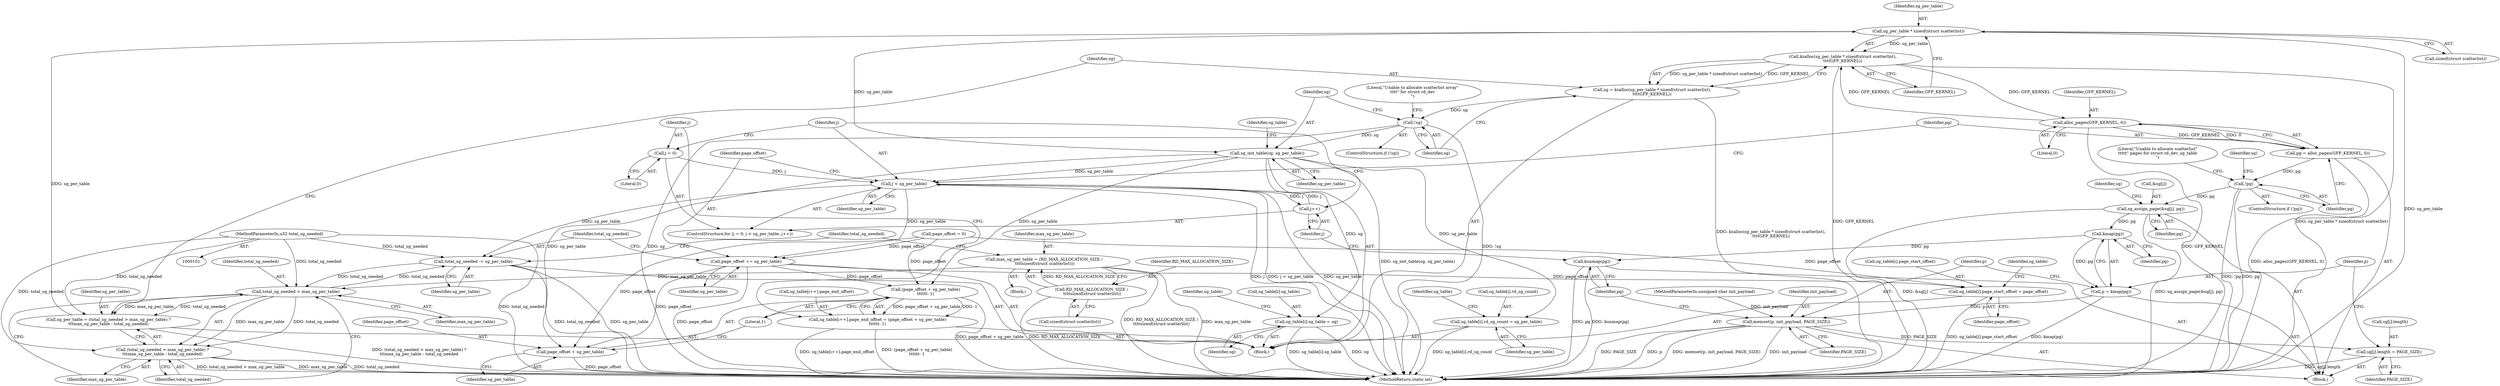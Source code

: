 digraph "0_linux_4442dc8a92b8f9ad8ee9e7f8438f4c04c03a22dc@API" {
"1000141" [label="(Call,sg_per_table * sizeof(struct scatterlist))"];
"1000130" [label="(Call,sg_per_table = (total_sg_needed > max_sg_per_table) ?\n\t\t\tmax_sg_per_table : total_sg_needed)"];
"1000133" [label="(Call,total_sg_needed > max_sg_per_table)"];
"1000241" [label="(Call,total_sg_needed -= sg_per_table)"];
"1000195" [label="(Call,j < sg_per_table)"];
"1000198" [label="(Call,j++)"];
"1000192" [label="(Call,j = 0)"];
"1000155" [label="(Call,sg_init_table(sg, sg_per_table))"];
"1000147" [label="(Call,!sg)"];
"1000138" [label="(Call,sg = kzalloc(sg_per_table * sizeof(struct scatterlist),\n\t\t\t\tGFP_KERNEL))"];
"1000140" [label="(Call,kzalloc(sg_per_table * sizeof(struct scatterlist),\n\t\t\t\tGFP_KERNEL))"];
"1000141" [label="(Call,sg_per_table * sizeof(struct scatterlist))"];
"1000203" [label="(Call,alloc_pages(GFP_KERNEL, 0))"];
"1000104" [label="(MethodParameterIn,u32 total_sg_needed)"];
"1000118" [label="(Call,max_sg_per_table = (RD_MAX_ALLOCATION_SIZE /\n \t\t\t\tsizeof(struct scatterlist)))"];
"1000120" [label="(Call,RD_MAX_ALLOCATION_SIZE /\n \t\t\t\tsizeof(struct scatterlist))"];
"1000158" [label="(Call,sg_table[i].sg_table = sg)"];
"1000165" [label="(Call,sg_table[i].rd_sg_count = sg_per_table)"];
"1000186" [label="(Call,(page_offset + sg_per_table)\n\t\t\t\t\t\t- 1)"];
"1000179" [label="(Call,sg_table[i++].page_end_offset = (page_offset + sg_per_table)\n\t\t\t\t\t\t- 1)"];
"1000187" [label="(Call,page_offset + sg_per_table)"];
"1000238" [label="(Call,page_offset += sg_per_table)"];
"1000172" [label="(Call,sg_table[i].page_start_offset = page_offset)"];
"1000132" [label="(Call,(total_sg_needed > max_sg_per_table) ?\n\t\t\tmax_sg_per_table : total_sg_needed)"];
"1000201" [label="(Call,pg = alloc_pages(GFP_KERNEL, 0))"];
"1000207" [label="(Call,!pg)"];
"1000215" [label="(Call,sg_assign_page(&sg[j], pg))"];
"1000230" [label="(Call,kmap(pg))"];
"1000228" [label="(Call,p = kmap(pg))"];
"1000232" [label="(Call,memset(p, init_payload, PAGE_SIZE))"];
"1000221" [label="(Call,sg[j].length = PAGE_SIZE)"];
"1000236" [label="(Call,kunmap(pg))"];
"1000173" [label="(Call,sg_table[i].page_start_offset)"];
"1000179" [label="(Call,sg_table[i++].page_end_offset = (page_offset + sg_per_table)\n\t\t\t\t\t\t- 1)"];
"1000168" [label="(Identifier,sg_table)"];
"1000137" [label="(Identifier,total_sg_needed)"];
"1000159" [label="(Call,sg_table[i].sg_table)"];
"1000141" [label="(Call,sg_per_table * sizeof(struct scatterlist))"];
"1000143" [label="(Call,sizeof(struct scatterlist))"];
"1000191" [label="(ControlStructure,for (j = 0; j < sg_per_table; j++))"];
"1000156" [label="(Identifier,sg)"];
"1000140" [label="(Call,kzalloc(sg_per_table * sizeof(struct scatterlist),\n\t\t\t\tGFP_KERNEL))"];
"1000130" [label="(Call,sg_per_table = (total_sg_needed > max_sg_per_table) ?\n\t\t\tmax_sg_per_table : total_sg_needed)"];
"1000220" [label="(Identifier,pg)"];
"1000206" [label="(ControlStructure,if (!pg))"];
"1000187" [label="(Call,page_offset + sg_per_table)"];
"1000196" [label="(Identifier,j)"];
"1000230" [label="(Call,kmap(pg))"];
"1000157" [label="(Identifier,sg_per_table)"];
"1000139" [label="(Identifier,sg)"];
"1000147" [label="(Call,!sg)"];
"1000211" [label="(Literal,\"Unable to allocate scatterlist\"\n\t\t\t\t\t\" pages for struct rd_dev_sg_table\n\")"];
"1000178" [label="(Identifier,page_offset)"];
"1000129" [label="(Block,)"];
"1000199" [label="(Identifier,j)"];
"1000193" [label="(Identifier,j)"];
"1000207" [label="(Call,!pg)"];
"1000131" [label="(Identifier,sg_per_table)"];
"1000242" [label="(Identifier,total_sg_needed)"];
"1000221" [label="(Call,sg[j].length = PAGE_SIZE)"];
"1000120" [label="(Call,RD_MAX_ALLOCATION_SIZE /\n \t\t\t\tsizeof(struct scatterlist))"];
"1000175" [label="(Identifier,sg_table)"];
"1000106" [label="(Block,)"];
"1000194" [label="(Literal,0)"];
"1000171" [label="(Identifier,sg_per_table)"];
"1000190" [label="(Literal,1)"];
"1000231" [label="(Identifier,pg)"];
"1000134" [label="(Identifier,total_sg_needed)"];
"1000128" [label="(Identifier,total_sg_needed)"];
"1000234" [label="(Identifier,init_payload)"];
"1000192" [label="(Call,j = 0)"];
"1000202" [label="(Identifier,pg)"];
"1000229" [label="(Identifier,p)"];
"1000186" [label="(Call,(page_offset + sg_per_table)\n\t\t\t\t\t\t- 1)"];
"1000119" [label="(Identifier,max_sg_per_table)"];
"1000215" [label="(Call,sg_assign_page(&sg[j], pg))"];
"1000241" [label="(Call,total_sg_needed -= sg_per_table)"];
"1000236" [label="(Call,kunmap(pg))"];
"1000148" [label="(Identifier,sg)"];
"1000208" [label="(Identifier,pg)"];
"1000232" [label="(Call,memset(p, init_payload, PAGE_SIZE))"];
"1000138" [label="(Call,sg = kzalloc(sg_per_table * sizeof(struct scatterlist),\n\t\t\t\tGFP_KERNEL))"];
"1000145" [label="(Identifier,GFP_KERNEL)"];
"1000243" [label="(Identifier,sg_per_table)"];
"1000233" [label="(Identifier,p)"];
"1000151" [label="(Literal,\"Unable to allocate scatterlist array\"\n\t\t\t\t\" for struct rd_dev\n\")"];
"1000237" [label="(Identifier,pg)"];
"1000118" [label="(Call,max_sg_per_table = (RD_MAX_ALLOCATION_SIZE /\n \t\t\t\tsizeof(struct scatterlist)))"];
"1000189" [label="(Identifier,sg_per_table)"];
"1000201" [label="(Call,pg = alloc_pages(GFP_KERNEL, 0))"];
"1000136" [label="(Identifier,max_sg_per_table)"];
"1000132" [label="(Call,(total_sg_needed > max_sg_per_table) ?\n\t\t\tmax_sg_per_table : total_sg_needed)"];
"1000166" [label="(Call,sg_table[i].rd_sg_count)"];
"1000135" [label="(Identifier,max_sg_per_table)"];
"1000240" [label="(Identifier,sg_per_table)"];
"1000113" [label="(Call,page_offset = 0)"];
"1000122" [label="(Call,sizeof(struct scatterlist))"];
"1000105" [label="(MethodParameterIn,unsigned char init_payload)"];
"1000246" [label="(MethodReturn,static int)"];
"1000133" [label="(Call,total_sg_needed > max_sg_per_table)"];
"1000238" [label="(Call,page_offset += sg_per_table)"];
"1000164" [label="(Identifier,sg)"];
"1000180" [label="(Call,sg_table[i++].page_end_offset)"];
"1000146" [label="(ControlStructure,if (!sg))"];
"1000205" [label="(Literal,0)"];
"1000161" [label="(Identifier,sg_table)"];
"1000204" [label="(Identifier,GFP_KERNEL)"];
"1000235" [label="(Identifier,PAGE_SIZE)"];
"1000104" [label="(MethodParameterIn,u32 total_sg_needed)"];
"1000203" [label="(Call,alloc_pages(GFP_KERNEL, 0))"];
"1000172" [label="(Call,sg_table[i].page_start_offset = page_offset)"];
"1000155" [label="(Call,sg_init_table(sg, sg_per_table))"];
"1000198" [label="(Call,j++)"];
"1000224" [label="(Identifier,sg)"];
"1000121" [label="(Identifier,RD_MAX_ALLOCATION_SIZE)"];
"1000195" [label="(Call,j < sg_per_table)"];
"1000239" [label="(Identifier,page_offset)"];
"1000165" [label="(Call,sg_table[i].rd_sg_count = sg_per_table)"];
"1000188" [label="(Identifier,page_offset)"];
"1000222" [label="(Call,sg[j].length)"];
"1000158" [label="(Call,sg_table[i].sg_table = sg)"];
"1000200" [label="(Block,)"];
"1000218" [label="(Identifier,sg)"];
"1000228" [label="(Call,p = kmap(pg))"];
"1000142" [label="(Identifier,sg_per_table)"];
"1000197" [label="(Identifier,sg_per_table)"];
"1000182" [label="(Identifier,sg_table)"];
"1000227" [label="(Identifier,PAGE_SIZE)"];
"1000216" [label="(Call,&sg[j])"];
"1000141" -> "1000140"  [label="AST: "];
"1000141" -> "1000143"  [label="CFG: "];
"1000142" -> "1000141"  [label="AST: "];
"1000143" -> "1000141"  [label="AST: "];
"1000145" -> "1000141"  [label="CFG: "];
"1000141" -> "1000246"  [label="DDG: sg_per_table"];
"1000141" -> "1000140"  [label="DDG: sg_per_table"];
"1000130" -> "1000141"  [label="DDG: sg_per_table"];
"1000141" -> "1000155"  [label="DDG: sg_per_table"];
"1000130" -> "1000129"  [label="AST: "];
"1000130" -> "1000132"  [label="CFG: "];
"1000131" -> "1000130"  [label="AST: "];
"1000132" -> "1000130"  [label="AST: "];
"1000139" -> "1000130"  [label="CFG: "];
"1000130" -> "1000246"  [label="DDG: (total_sg_needed > max_sg_per_table) ?\n\t\t\tmax_sg_per_table : total_sg_needed"];
"1000133" -> "1000130"  [label="DDG: max_sg_per_table"];
"1000133" -> "1000130"  [label="DDG: total_sg_needed"];
"1000104" -> "1000130"  [label="DDG: total_sg_needed"];
"1000133" -> "1000132"  [label="AST: "];
"1000133" -> "1000135"  [label="CFG: "];
"1000134" -> "1000133"  [label="AST: "];
"1000135" -> "1000133"  [label="AST: "];
"1000136" -> "1000133"  [label="CFG: "];
"1000137" -> "1000133"  [label="CFG: "];
"1000241" -> "1000133"  [label="DDG: total_sg_needed"];
"1000104" -> "1000133"  [label="DDG: total_sg_needed"];
"1000118" -> "1000133"  [label="DDG: max_sg_per_table"];
"1000133" -> "1000132"  [label="DDG: max_sg_per_table"];
"1000133" -> "1000132"  [label="DDG: total_sg_needed"];
"1000133" -> "1000241"  [label="DDG: total_sg_needed"];
"1000241" -> "1000129"  [label="AST: "];
"1000241" -> "1000243"  [label="CFG: "];
"1000242" -> "1000241"  [label="AST: "];
"1000243" -> "1000241"  [label="AST: "];
"1000128" -> "1000241"  [label="CFG: "];
"1000241" -> "1000246"  [label="DDG: total_sg_needed"];
"1000241" -> "1000246"  [label="DDG: sg_per_table"];
"1000195" -> "1000241"  [label="DDG: sg_per_table"];
"1000104" -> "1000241"  [label="DDG: total_sg_needed"];
"1000195" -> "1000191"  [label="AST: "];
"1000195" -> "1000197"  [label="CFG: "];
"1000196" -> "1000195"  [label="AST: "];
"1000197" -> "1000195"  [label="AST: "];
"1000202" -> "1000195"  [label="CFG: "];
"1000239" -> "1000195"  [label="CFG: "];
"1000195" -> "1000246"  [label="DDG: j < sg_per_table"];
"1000195" -> "1000246"  [label="DDG: sg_per_table"];
"1000195" -> "1000246"  [label="DDG: j"];
"1000198" -> "1000195"  [label="DDG: j"];
"1000192" -> "1000195"  [label="DDG: j"];
"1000155" -> "1000195"  [label="DDG: sg_per_table"];
"1000195" -> "1000198"  [label="DDG: j"];
"1000195" -> "1000238"  [label="DDG: sg_per_table"];
"1000198" -> "1000191"  [label="AST: "];
"1000198" -> "1000199"  [label="CFG: "];
"1000199" -> "1000198"  [label="AST: "];
"1000196" -> "1000198"  [label="CFG: "];
"1000192" -> "1000191"  [label="AST: "];
"1000192" -> "1000194"  [label="CFG: "];
"1000193" -> "1000192"  [label="AST: "];
"1000194" -> "1000192"  [label="AST: "];
"1000196" -> "1000192"  [label="CFG: "];
"1000155" -> "1000129"  [label="AST: "];
"1000155" -> "1000157"  [label="CFG: "];
"1000156" -> "1000155"  [label="AST: "];
"1000157" -> "1000155"  [label="AST: "];
"1000161" -> "1000155"  [label="CFG: "];
"1000155" -> "1000246"  [label="DDG: sg_init_table(sg, sg_per_table)"];
"1000147" -> "1000155"  [label="DDG: sg"];
"1000155" -> "1000158"  [label="DDG: sg"];
"1000155" -> "1000165"  [label="DDG: sg_per_table"];
"1000155" -> "1000186"  [label="DDG: sg_per_table"];
"1000155" -> "1000187"  [label="DDG: sg_per_table"];
"1000147" -> "1000146"  [label="AST: "];
"1000147" -> "1000148"  [label="CFG: "];
"1000148" -> "1000147"  [label="AST: "];
"1000151" -> "1000147"  [label="CFG: "];
"1000156" -> "1000147"  [label="CFG: "];
"1000147" -> "1000246"  [label="DDG: sg"];
"1000147" -> "1000246"  [label="DDG: !sg"];
"1000138" -> "1000147"  [label="DDG: sg"];
"1000138" -> "1000129"  [label="AST: "];
"1000138" -> "1000140"  [label="CFG: "];
"1000139" -> "1000138"  [label="AST: "];
"1000140" -> "1000138"  [label="AST: "];
"1000148" -> "1000138"  [label="CFG: "];
"1000138" -> "1000246"  [label="DDG: kzalloc(sg_per_table * sizeof(struct scatterlist),\n\t\t\t\tGFP_KERNEL)"];
"1000140" -> "1000138"  [label="DDG: sg_per_table * sizeof(struct scatterlist)"];
"1000140" -> "1000138"  [label="DDG: GFP_KERNEL"];
"1000140" -> "1000145"  [label="CFG: "];
"1000145" -> "1000140"  [label="AST: "];
"1000140" -> "1000246"  [label="DDG: sg_per_table * sizeof(struct scatterlist)"];
"1000140" -> "1000246"  [label="DDG: GFP_KERNEL"];
"1000203" -> "1000140"  [label="DDG: GFP_KERNEL"];
"1000140" -> "1000203"  [label="DDG: GFP_KERNEL"];
"1000203" -> "1000201"  [label="AST: "];
"1000203" -> "1000205"  [label="CFG: "];
"1000204" -> "1000203"  [label="AST: "];
"1000205" -> "1000203"  [label="AST: "];
"1000201" -> "1000203"  [label="CFG: "];
"1000203" -> "1000246"  [label="DDG: GFP_KERNEL"];
"1000203" -> "1000201"  [label="DDG: GFP_KERNEL"];
"1000203" -> "1000201"  [label="DDG: 0"];
"1000104" -> "1000101"  [label="AST: "];
"1000104" -> "1000246"  [label="DDG: total_sg_needed"];
"1000104" -> "1000132"  [label="DDG: total_sg_needed"];
"1000118" -> "1000106"  [label="AST: "];
"1000118" -> "1000120"  [label="CFG: "];
"1000119" -> "1000118"  [label="AST: "];
"1000120" -> "1000118"  [label="AST: "];
"1000128" -> "1000118"  [label="CFG: "];
"1000118" -> "1000246"  [label="DDG: max_sg_per_table"];
"1000118" -> "1000246"  [label="DDG: RD_MAX_ALLOCATION_SIZE /\n \t\t\t\tsizeof(struct scatterlist)"];
"1000120" -> "1000118"  [label="DDG: RD_MAX_ALLOCATION_SIZE"];
"1000120" -> "1000122"  [label="CFG: "];
"1000121" -> "1000120"  [label="AST: "];
"1000122" -> "1000120"  [label="AST: "];
"1000120" -> "1000246"  [label="DDG: RD_MAX_ALLOCATION_SIZE"];
"1000158" -> "1000129"  [label="AST: "];
"1000158" -> "1000164"  [label="CFG: "];
"1000159" -> "1000158"  [label="AST: "];
"1000164" -> "1000158"  [label="AST: "];
"1000168" -> "1000158"  [label="CFG: "];
"1000158" -> "1000246"  [label="DDG: sg_table[i].sg_table"];
"1000158" -> "1000246"  [label="DDG: sg"];
"1000165" -> "1000129"  [label="AST: "];
"1000165" -> "1000171"  [label="CFG: "];
"1000166" -> "1000165"  [label="AST: "];
"1000171" -> "1000165"  [label="AST: "];
"1000175" -> "1000165"  [label="CFG: "];
"1000165" -> "1000246"  [label="DDG: sg_table[i].rd_sg_count"];
"1000186" -> "1000179"  [label="AST: "];
"1000186" -> "1000190"  [label="CFG: "];
"1000187" -> "1000186"  [label="AST: "];
"1000190" -> "1000186"  [label="AST: "];
"1000179" -> "1000186"  [label="CFG: "];
"1000186" -> "1000246"  [label="DDG: page_offset + sg_per_table"];
"1000186" -> "1000179"  [label="DDG: page_offset + sg_per_table"];
"1000186" -> "1000179"  [label="DDG: 1"];
"1000238" -> "1000186"  [label="DDG: page_offset"];
"1000113" -> "1000186"  [label="DDG: page_offset"];
"1000179" -> "1000129"  [label="AST: "];
"1000180" -> "1000179"  [label="AST: "];
"1000193" -> "1000179"  [label="CFG: "];
"1000179" -> "1000246"  [label="DDG: (page_offset + sg_per_table)\n\t\t\t\t\t\t- 1"];
"1000179" -> "1000246"  [label="DDG: sg_table[i++].page_end_offset"];
"1000187" -> "1000189"  [label="CFG: "];
"1000188" -> "1000187"  [label="AST: "];
"1000189" -> "1000187"  [label="AST: "];
"1000190" -> "1000187"  [label="CFG: "];
"1000187" -> "1000246"  [label="DDG: page_offset"];
"1000238" -> "1000187"  [label="DDG: page_offset"];
"1000113" -> "1000187"  [label="DDG: page_offset"];
"1000238" -> "1000129"  [label="AST: "];
"1000238" -> "1000240"  [label="CFG: "];
"1000239" -> "1000238"  [label="AST: "];
"1000240" -> "1000238"  [label="AST: "];
"1000242" -> "1000238"  [label="CFG: "];
"1000238" -> "1000246"  [label="DDG: page_offset"];
"1000238" -> "1000172"  [label="DDG: page_offset"];
"1000113" -> "1000238"  [label="DDG: page_offset"];
"1000172" -> "1000129"  [label="AST: "];
"1000172" -> "1000178"  [label="CFG: "];
"1000173" -> "1000172"  [label="AST: "];
"1000178" -> "1000172"  [label="AST: "];
"1000182" -> "1000172"  [label="CFG: "];
"1000172" -> "1000246"  [label="DDG: sg_table[i].page_start_offset"];
"1000113" -> "1000172"  [label="DDG: page_offset"];
"1000132" -> "1000136"  [label="CFG: "];
"1000132" -> "1000137"  [label="CFG: "];
"1000136" -> "1000132"  [label="AST: "];
"1000137" -> "1000132"  [label="AST: "];
"1000132" -> "1000246"  [label="DDG: total_sg_needed > max_sg_per_table"];
"1000132" -> "1000246"  [label="DDG: max_sg_per_table"];
"1000132" -> "1000246"  [label="DDG: total_sg_needed"];
"1000201" -> "1000200"  [label="AST: "];
"1000202" -> "1000201"  [label="AST: "];
"1000208" -> "1000201"  [label="CFG: "];
"1000201" -> "1000246"  [label="DDG: alloc_pages(GFP_KERNEL, 0)"];
"1000201" -> "1000207"  [label="DDG: pg"];
"1000207" -> "1000206"  [label="AST: "];
"1000207" -> "1000208"  [label="CFG: "];
"1000208" -> "1000207"  [label="AST: "];
"1000211" -> "1000207"  [label="CFG: "];
"1000218" -> "1000207"  [label="CFG: "];
"1000207" -> "1000246"  [label="DDG: pg"];
"1000207" -> "1000246"  [label="DDG: !pg"];
"1000207" -> "1000215"  [label="DDG: pg"];
"1000215" -> "1000200"  [label="AST: "];
"1000215" -> "1000220"  [label="CFG: "];
"1000216" -> "1000215"  [label="AST: "];
"1000220" -> "1000215"  [label="AST: "];
"1000224" -> "1000215"  [label="CFG: "];
"1000215" -> "1000246"  [label="DDG: &sg[j]"];
"1000215" -> "1000246"  [label="DDG: sg_assign_page(&sg[j], pg)"];
"1000215" -> "1000230"  [label="DDG: pg"];
"1000230" -> "1000228"  [label="AST: "];
"1000230" -> "1000231"  [label="CFG: "];
"1000231" -> "1000230"  [label="AST: "];
"1000228" -> "1000230"  [label="CFG: "];
"1000230" -> "1000228"  [label="DDG: pg"];
"1000230" -> "1000236"  [label="DDG: pg"];
"1000228" -> "1000200"  [label="AST: "];
"1000229" -> "1000228"  [label="AST: "];
"1000233" -> "1000228"  [label="CFG: "];
"1000228" -> "1000246"  [label="DDG: kmap(pg)"];
"1000228" -> "1000232"  [label="DDG: p"];
"1000232" -> "1000200"  [label="AST: "];
"1000232" -> "1000235"  [label="CFG: "];
"1000233" -> "1000232"  [label="AST: "];
"1000234" -> "1000232"  [label="AST: "];
"1000235" -> "1000232"  [label="AST: "];
"1000237" -> "1000232"  [label="CFG: "];
"1000232" -> "1000246"  [label="DDG: PAGE_SIZE"];
"1000232" -> "1000246"  [label="DDG: p"];
"1000232" -> "1000246"  [label="DDG: memset(p, init_payload, PAGE_SIZE)"];
"1000232" -> "1000246"  [label="DDG: init_payload"];
"1000232" -> "1000221"  [label="DDG: PAGE_SIZE"];
"1000105" -> "1000232"  [label="DDG: init_payload"];
"1000221" -> "1000200"  [label="AST: "];
"1000221" -> "1000227"  [label="CFG: "];
"1000222" -> "1000221"  [label="AST: "];
"1000227" -> "1000221"  [label="AST: "];
"1000229" -> "1000221"  [label="CFG: "];
"1000221" -> "1000246"  [label="DDG: sg[j].length"];
"1000236" -> "1000200"  [label="AST: "];
"1000236" -> "1000237"  [label="CFG: "];
"1000237" -> "1000236"  [label="AST: "];
"1000199" -> "1000236"  [label="CFG: "];
"1000236" -> "1000246"  [label="DDG: pg"];
"1000236" -> "1000246"  [label="DDG: kunmap(pg)"];
}
